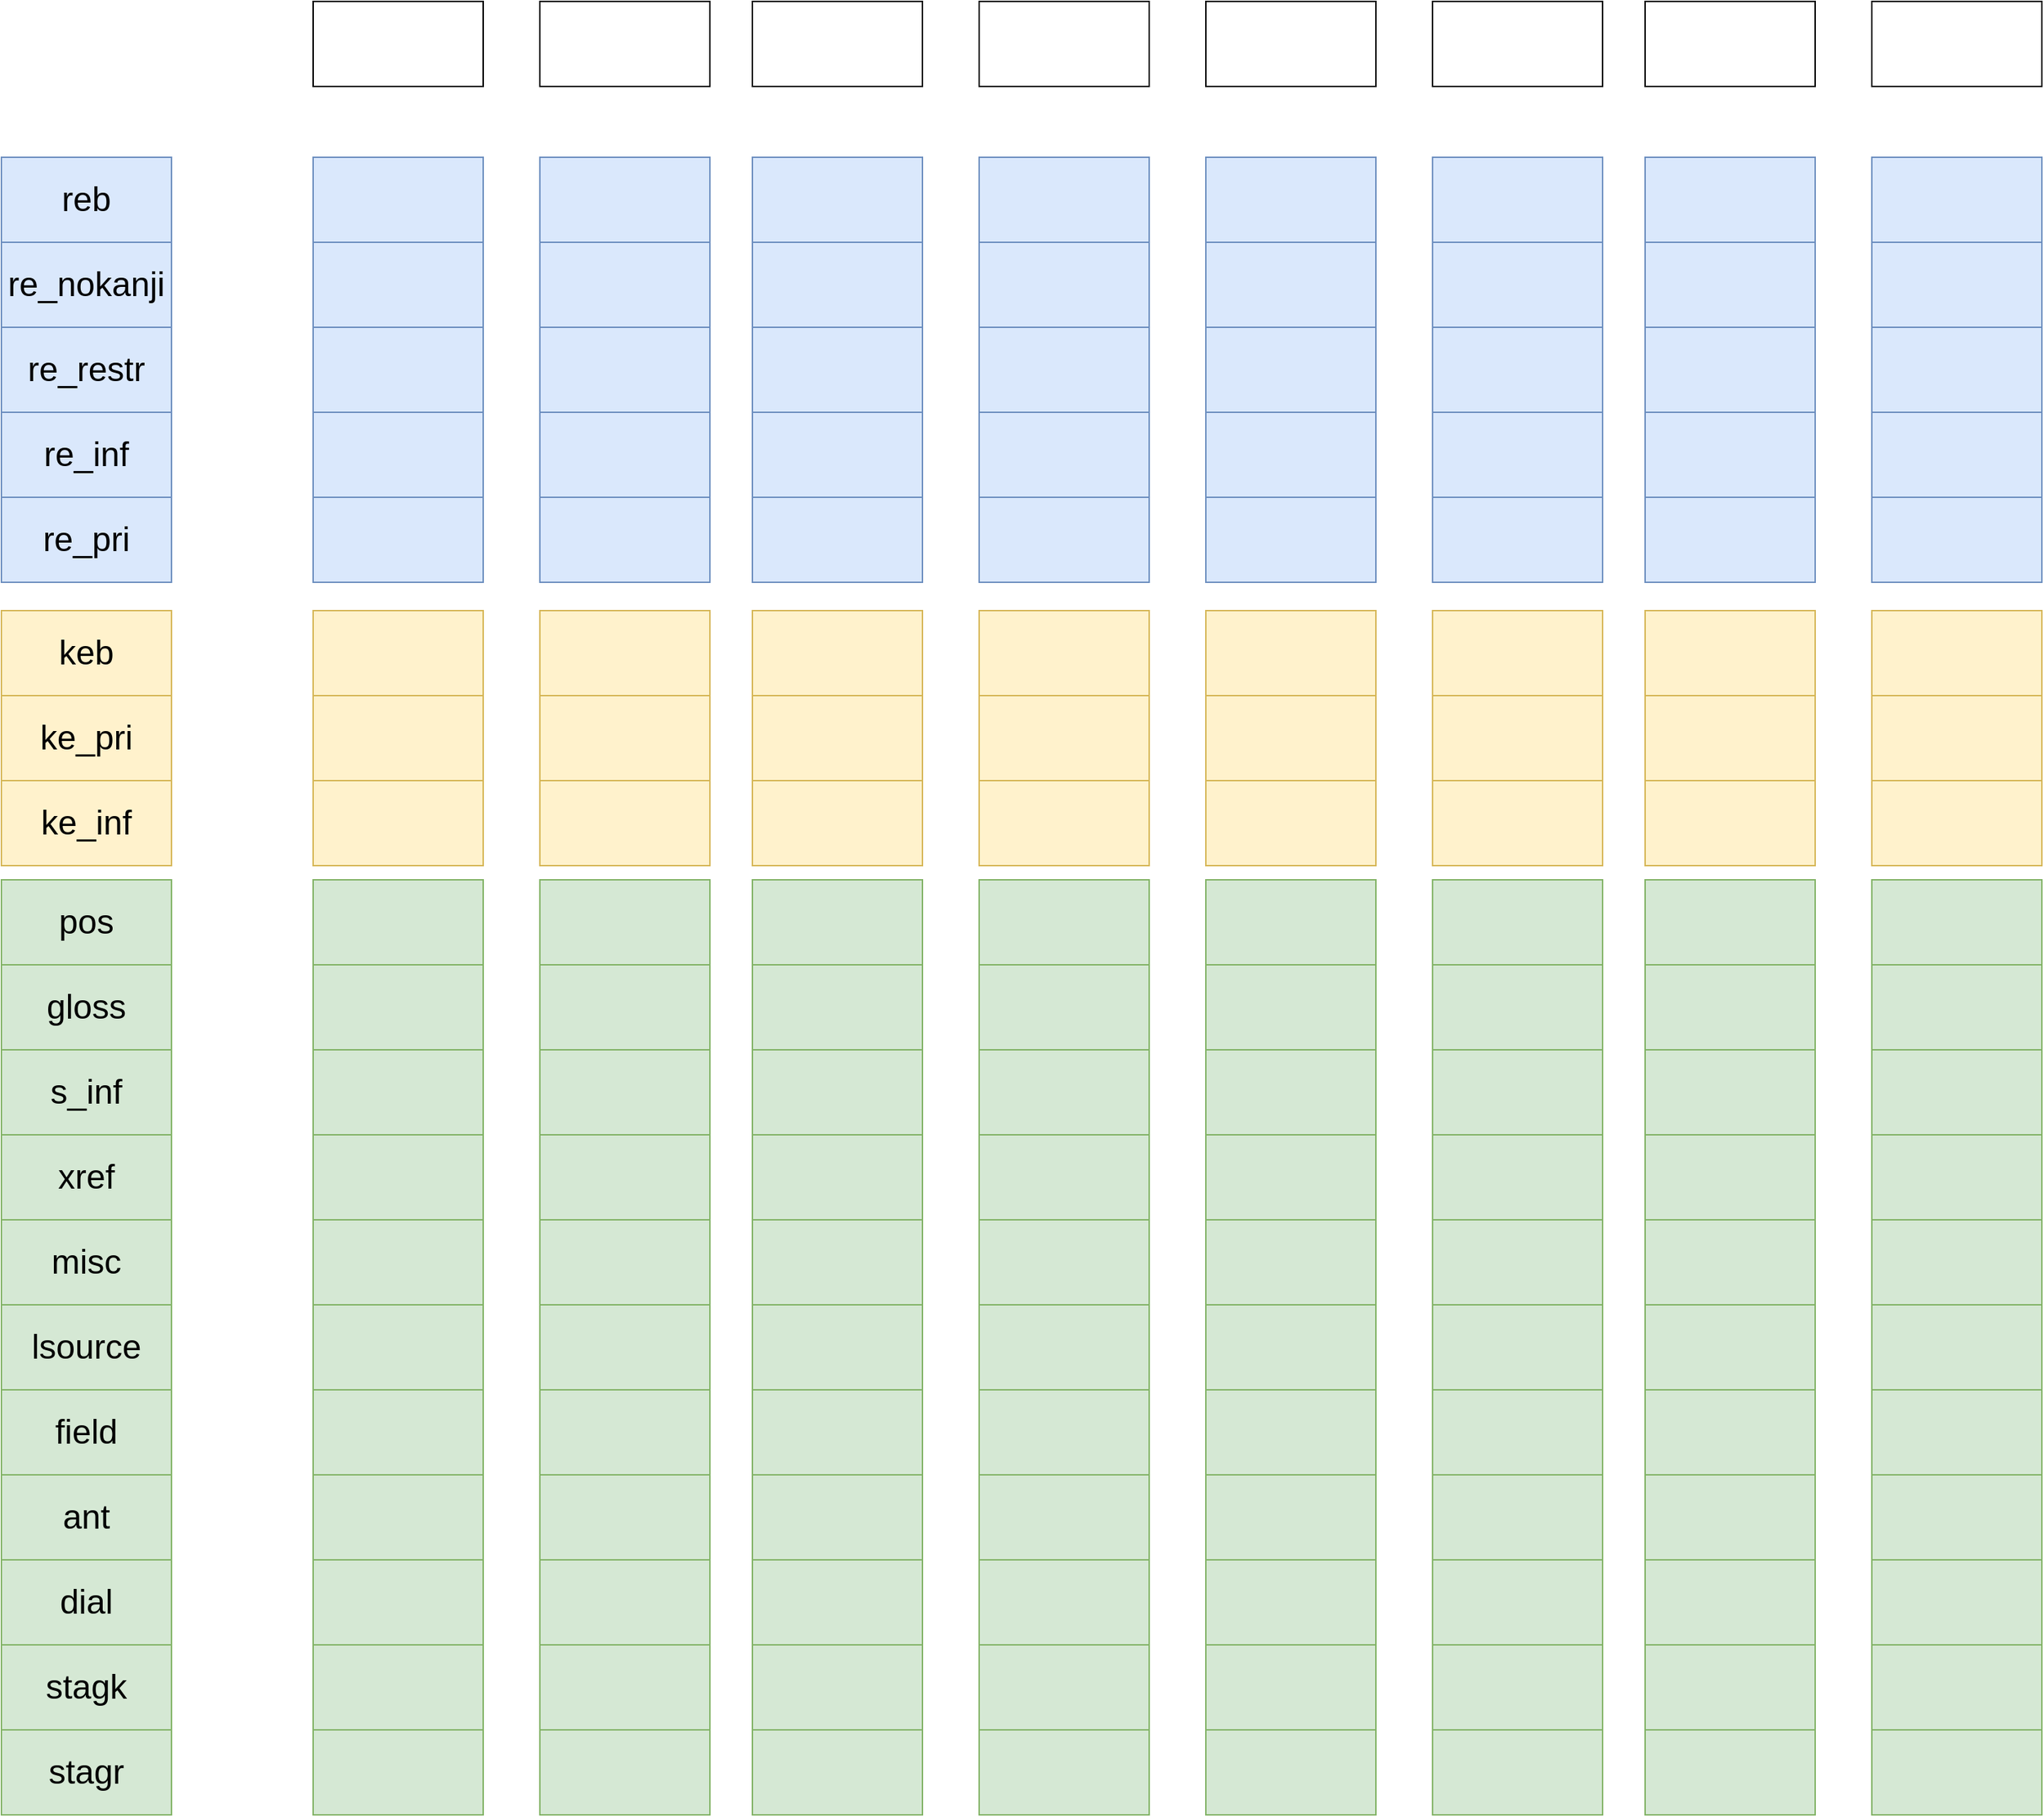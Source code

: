 <mxfile version="24.7.17">
  <diagram id="VDv65uDaTZI5-oXiUYlj" name="Page-1">
    <mxGraphModel dx="1354" dy="787" grid="1" gridSize="10" guides="1" tooltips="1" connect="1" arrows="1" fold="1" page="1" pageScale="1" pageWidth="850" pageHeight="1100" math="0" shadow="0">
      <root>
        <mxCell id="0" />
        <mxCell id="1" parent="0" />
        <mxCell id="nnM_vdUUp27lyh8uVQgL-1" value="reb" style="rounded=0;whiteSpace=wrap;html=1;hachureGap=4;pointerEvents=0;fontSize=24;fillColor=#dae8fc;strokeColor=#6c8ebf;" parent="1" vertex="1">
          <mxGeometry x="70" y="210" width="120" height="60" as="geometry" />
        </mxCell>
        <mxCell id="nnM_vdUUp27lyh8uVQgL-2" value="re_nokanji" style="rounded=0;whiteSpace=wrap;html=1;hachureGap=4;pointerEvents=0;fontSize=24;fillColor=#dae8fc;strokeColor=#6c8ebf;" parent="1" vertex="1">
          <mxGeometry x="70" y="270" width="120" height="60" as="geometry" />
        </mxCell>
        <mxCell id="nnM_vdUUp27lyh8uVQgL-3" value="re_restr" style="rounded=0;whiteSpace=wrap;html=1;hachureGap=4;pointerEvents=0;fontSize=24;fillColor=#dae8fc;strokeColor=#6c8ebf;" parent="1" vertex="1">
          <mxGeometry x="70" y="330" width="120" height="60" as="geometry" />
        </mxCell>
        <mxCell id="nnM_vdUUp27lyh8uVQgL-4" value="re_inf" style="rounded=0;whiteSpace=wrap;html=1;hachureGap=4;pointerEvents=0;fontSize=24;fillColor=#dae8fc;strokeColor=#6c8ebf;" parent="1" vertex="1">
          <mxGeometry x="70" y="390" width="120" height="60" as="geometry" />
        </mxCell>
        <mxCell id="nnM_vdUUp27lyh8uVQgL-5" value="keb" style="rounded=0;whiteSpace=wrap;html=1;hachureGap=4;pointerEvents=0;fontSize=24;fillColor=#fff2cc;strokeColor=#d6b656;" parent="1" vertex="1">
          <mxGeometry x="70" y="530" width="120" height="60" as="geometry" />
        </mxCell>
        <mxCell id="nnM_vdUUp27lyh8uVQgL-6" value="ke_pri" style="rounded=0;whiteSpace=wrap;html=1;hachureGap=4;pointerEvents=0;fontSize=24;fillColor=#fff2cc;strokeColor=#d6b656;" parent="1" vertex="1">
          <mxGeometry x="70" y="590" width="120" height="60" as="geometry" />
        </mxCell>
        <mxCell id="nnM_vdUUp27lyh8uVQgL-7" value="ke_inf" style="rounded=0;whiteSpace=wrap;html=1;hachureGap=4;pointerEvents=0;fontSize=24;fillColor=#fff2cc;strokeColor=#d6b656;" parent="1" vertex="1">
          <mxGeometry x="70" y="650" width="120" height="60" as="geometry" />
        </mxCell>
        <mxCell id="nnM_vdUUp27lyh8uVQgL-8" value="re_pri" style="rounded=0;whiteSpace=wrap;html=1;hachureGap=4;pointerEvents=0;fontSize=24;fillColor=#dae8fc;strokeColor=#6c8ebf;" parent="1" vertex="1">
          <mxGeometry x="70" y="450" width="120" height="60" as="geometry" />
        </mxCell>
        <mxCell id="nnM_vdUUp27lyh8uVQgL-9" value="pos" style="rounded=0;whiteSpace=wrap;html=1;hachureGap=4;pointerEvents=0;fontSize=24;fillColor=#d5e8d4;strokeColor=#82b366;" parent="1" vertex="1">
          <mxGeometry x="70" y="720" width="120" height="60" as="geometry" />
        </mxCell>
        <mxCell id="nnM_vdUUp27lyh8uVQgL-10" value="gloss" style="rounded=0;whiteSpace=wrap;html=1;hachureGap=4;pointerEvents=0;fontSize=24;fillColor=#d5e8d4;strokeColor=#82b366;" parent="1" vertex="1">
          <mxGeometry x="70" y="780" width="120" height="60" as="geometry" />
        </mxCell>
        <mxCell id="nnM_vdUUp27lyh8uVQgL-11" value="s_inf" style="rounded=0;whiteSpace=wrap;html=1;hachureGap=4;pointerEvents=0;fontSize=24;fillColor=#d5e8d4;strokeColor=#82b366;" parent="1" vertex="1">
          <mxGeometry x="70" y="840" width="120" height="60" as="geometry" />
        </mxCell>
        <mxCell id="nnM_vdUUp27lyh8uVQgL-12" value="xref" style="rounded=0;whiteSpace=wrap;html=1;hachureGap=4;pointerEvents=0;fontSize=24;fillColor=#d5e8d4;strokeColor=#82b366;" parent="1" vertex="1">
          <mxGeometry x="70" y="900" width="120" height="60" as="geometry" />
        </mxCell>
        <mxCell id="nnM_vdUUp27lyh8uVQgL-13" value="misc" style="rounded=0;whiteSpace=wrap;html=1;hachureGap=4;pointerEvents=0;fontSize=24;fillColor=#d5e8d4;strokeColor=#82b366;" parent="1" vertex="1">
          <mxGeometry x="70" y="960" width="120" height="60" as="geometry" />
        </mxCell>
        <mxCell id="nnM_vdUUp27lyh8uVQgL-14" value="lsource" style="rounded=0;whiteSpace=wrap;html=1;hachureGap=4;pointerEvents=0;fontSize=24;fillColor=#d5e8d4;strokeColor=#82b366;" parent="1" vertex="1">
          <mxGeometry x="70" y="1020" width="120" height="60" as="geometry" />
        </mxCell>
        <mxCell id="nnM_vdUUp27lyh8uVQgL-15" value="field" style="rounded=0;whiteSpace=wrap;html=1;hachureGap=4;pointerEvents=0;fontSize=24;fillColor=#d5e8d4;strokeColor=#82b366;" parent="1" vertex="1">
          <mxGeometry x="70" y="1080" width="120" height="60" as="geometry" />
        </mxCell>
        <mxCell id="nnM_vdUUp27lyh8uVQgL-16" value="ant" style="rounded=0;whiteSpace=wrap;html=1;hachureGap=4;pointerEvents=0;fontSize=24;fillColor=#d5e8d4;strokeColor=#82b366;" parent="1" vertex="1">
          <mxGeometry x="70" y="1140" width="120" height="60" as="geometry" />
        </mxCell>
        <mxCell id="nnM_vdUUp27lyh8uVQgL-17" value="dial" style="rounded=0;whiteSpace=wrap;html=1;hachureGap=4;pointerEvents=0;fontSize=24;fillColor=#d5e8d4;strokeColor=#82b366;" parent="1" vertex="1">
          <mxGeometry x="70" y="1200" width="120" height="60" as="geometry" />
        </mxCell>
        <mxCell id="nnM_vdUUp27lyh8uVQgL-18" value="stagk" style="rounded=0;whiteSpace=wrap;html=1;hachureGap=4;pointerEvents=0;fontSize=24;fillColor=#d5e8d4;strokeColor=#82b366;" parent="1" vertex="1">
          <mxGeometry x="70" y="1260" width="120" height="60" as="geometry" />
        </mxCell>
        <mxCell id="nnM_vdUUp27lyh8uVQgL-19" value="stagr" style="rounded=0;whiteSpace=wrap;html=1;hachureGap=4;pointerEvents=0;fontSize=24;fillColor=#d5e8d4;strokeColor=#82b366;" parent="1" vertex="1">
          <mxGeometry x="70" y="1320" width="120" height="60" as="geometry" />
        </mxCell>
        <mxCell id="nnM_vdUUp27lyh8uVQgL-20" value="" style="rounded=0;whiteSpace=wrap;html=1;hachureGap=4;pointerEvents=0;fontSize=24;fillColor=#dae8fc;strokeColor=#6c8ebf;" parent="1" vertex="1">
          <mxGeometry x="290" y="210" width="120" height="60" as="geometry" />
        </mxCell>
        <mxCell id="nnM_vdUUp27lyh8uVQgL-21" value="" style="rounded=0;whiteSpace=wrap;html=1;hachureGap=4;pointerEvents=0;fontSize=24;fillColor=#dae8fc;strokeColor=#6c8ebf;" parent="1" vertex="1">
          <mxGeometry x="290" y="270" width="120" height="60" as="geometry" />
        </mxCell>
        <mxCell id="nnM_vdUUp27lyh8uVQgL-22" value="" style="rounded=0;whiteSpace=wrap;html=1;hachureGap=4;pointerEvents=0;fontSize=24;fillColor=#dae8fc;strokeColor=#6c8ebf;" parent="1" vertex="1">
          <mxGeometry x="290" y="330" width="120" height="60" as="geometry" />
        </mxCell>
        <mxCell id="nnM_vdUUp27lyh8uVQgL-23" value="" style="rounded=0;whiteSpace=wrap;html=1;hachureGap=4;pointerEvents=0;fontSize=24;fillColor=#dae8fc;strokeColor=#6c8ebf;" parent="1" vertex="1">
          <mxGeometry x="290" y="390" width="120" height="60" as="geometry" />
        </mxCell>
        <mxCell id="nnM_vdUUp27lyh8uVQgL-24" value="" style="rounded=0;whiteSpace=wrap;html=1;hachureGap=4;pointerEvents=0;fontSize=24;fillColor=#fff2cc;strokeColor=#d6b656;" parent="1" vertex="1">
          <mxGeometry x="290" y="530" width="120" height="60" as="geometry" />
        </mxCell>
        <mxCell id="nnM_vdUUp27lyh8uVQgL-25" value="" style="rounded=0;whiteSpace=wrap;html=1;hachureGap=4;pointerEvents=0;fontSize=24;fillColor=#fff2cc;strokeColor=#d6b656;" parent="1" vertex="1">
          <mxGeometry x="290" y="590" width="120" height="60" as="geometry" />
        </mxCell>
        <mxCell id="nnM_vdUUp27lyh8uVQgL-26" value="" style="rounded=0;whiteSpace=wrap;html=1;hachureGap=4;pointerEvents=0;fontSize=24;fillColor=#fff2cc;strokeColor=#d6b656;" parent="1" vertex="1">
          <mxGeometry x="290" y="650" width="120" height="60" as="geometry" />
        </mxCell>
        <mxCell id="nnM_vdUUp27lyh8uVQgL-27" value="" style="rounded=0;whiteSpace=wrap;html=1;hachureGap=4;pointerEvents=0;fontSize=24;fillColor=#dae8fc;strokeColor=#6c8ebf;" parent="1" vertex="1">
          <mxGeometry x="290" y="450" width="120" height="60" as="geometry" />
        </mxCell>
        <mxCell id="nnM_vdUUp27lyh8uVQgL-28" value="" style="rounded=0;whiteSpace=wrap;html=1;hachureGap=4;pointerEvents=0;fontSize=24;fillColor=#d5e8d4;strokeColor=#82b366;" parent="1" vertex="1">
          <mxGeometry x="290" y="720" width="120" height="60" as="geometry" />
        </mxCell>
        <mxCell id="nnM_vdUUp27lyh8uVQgL-29" value="" style="rounded=0;whiteSpace=wrap;html=1;hachureGap=4;pointerEvents=0;fontSize=24;fillColor=#d5e8d4;strokeColor=#82b366;" parent="1" vertex="1">
          <mxGeometry x="290" y="780" width="120" height="60" as="geometry" />
        </mxCell>
        <mxCell id="nnM_vdUUp27lyh8uVQgL-30" value="" style="rounded=0;whiteSpace=wrap;html=1;hachureGap=4;pointerEvents=0;fontSize=24;fillColor=#d5e8d4;strokeColor=#82b366;" parent="1" vertex="1">
          <mxGeometry x="290" y="840" width="120" height="60" as="geometry" />
        </mxCell>
        <mxCell id="nnM_vdUUp27lyh8uVQgL-31" value="" style="rounded=0;whiteSpace=wrap;html=1;hachureGap=4;pointerEvents=0;fontSize=24;fillColor=#d5e8d4;strokeColor=#82b366;" parent="1" vertex="1">
          <mxGeometry x="290" y="900" width="120" height="60" as="geometry" />
        </mxCell>
        <mxCell id="nnM_vdUUp27lyh8uVQgL-32" value="" style="rounded=0;whiteSpace=wrap;html=1;hachureGap=4;pointerEvents=0;fontSize=24;fillColor=#d5e8d4;strokeColor=#82b366;" parent="1" vertex="1">
          <mxGeometry x="290" y="960" width="120" height="60" as="geometry" />
        </mxCell>
        <mxCell id="nnM_vdUUp27lyh8uVQgL-33" value="" style="rounded=0;whiteSpace=wrap;html=1;hachureGap=4;pointerEvents=0;fontSize=24;fillColor=#d5e8d4;strokeColor=#82b366;" parent="1" vertex="1">
          <mxGeometry x="290" y="1020" width="120" height="60" as="geometry" />
        </mxCell>
        <mxCell id="nnM_vdUUp27lyh8uVQgL-34" value="" style="rounded=0;whiteSpace=wrap;html=1;hachureGap=4;pointerEvents=0;fontSize=24;fillColor=#d5e8d4;strokeColor=#82b366;" parent="1" vertex="1">
          <mxGeometry x="290" y="1080" width="120" height="60" as="geometry" />
        </mxCell>
        <mxCell id="nnM_vdUUp27lyh8uVQgL-35" value="" style="rounded=0;whiteSpace=wrap;html=1;hachureGap=4;pointerEvents=0;fontSize=24;fillColor=#d5e8d4;strokeColor=#82b366;" parent="1" vertex="1">
          <mxGeometry x="290" y="1140" width="120" height="60" as="geometry" />
        </mxCell>
        <mxCell id="nnM_vdUUp27lyh8uVQgL-36" value="" style="rounded=0;whiteSpace=wrap;html=1;hachureGap=4;pointerEvents=0;fontSize=24;fillColor=#d5e8d4;strokeColor=#82b366;" parent="1" vertex="1">
          <mxGeometry x="290" y="1200" width="120" height="60" as="geometry" />
        </mxCell>
        <mxCell id="nnM_vdUUp27lyh8uVQgL-37" value="" style="rounded=0;whiteSpace=wrap;html=1;hachureGap=4;pointerEvents=0;fontSize=24;fillColor=#d5e8d4;strokeColor=#82b366;" parent="1" vertex="1">
          <mxGeometry x="290" y="1260" width="120" height="60" as="geometry" />
        </mxCell>
        <mxCell id="nnM_vdUUp27lyh8uVQgL-38" value="" style="rounded=0;whiteSpace=wrap;html=1;hachureGap=4;pointerEvents=0;fontSize=24;fillColor=#d5e8d4;strokeColor=#82b366;" parent="1" vertex="1">
          <mxGeometry x="290" y="1320" width="120" height="60" as="geometry" />
        </mxCell>
        <mxCell id="nnM_vdUUp27lyh8uVQgL-39" value="" style="rounded=0;whiteSpace=wrap;html=1;hachureGap=4;pointerEvents=0;fontSize=24;fillColor=#dae8fc;strokeColor=#6c8ebf;" parent="1" vertex="1">
          <mxGeometry x="450" y="210" width="120" height="60" as="geometry" />
        </mxCell>
        <mxCell id="nnM_vdUUp27lyh8uVQgL-40" value="" style="rounded=0;whiteSpace=wrap;html=1;hachureGap=4;pointerEvents=0;fontSize=24;fillColor=#dae8fc;strokeColor=#6c8ebf;" parent="1" vertex="1">
          <mxGeometry x="450" y="270" width="120" height="60" as="geometry" />
        </mxCell>
        <mxCell id="nnM_vdUUp27lyh8uVQgL-41" value="" style="rounded=0;whiteSpace=wrap;html=1;hachureGap=4;pointerEvents=0;fontSize=24;fillColor=#dae8fc;strokeColor=#6c8ebf;" parent="1" vertex="1">
          <mxGeometry x="450" y="330" width="120" height="60" as="geometry" />
        </mxCell>
        <mxCell id="nnM_vdUUp27lyh8uVQgL-42" value="" style="rounded=0;whiteSpace=wrap;html=1;hachureGap=4;pointerEvents=0;fontSize=24;fillColor=#dae8fc;strokeColor=#6c8ebf;" parent="1" vertex="1">
          <mxGeometry x="450" y="390" width="120" height="60" as="geometry" />
        </mxCell>
        <mxCell id="nnM_vdUUp27lyh8uVQgL-43" value="" style="rounded=0;whiteSpace=wrap;html=1;hachureGap=4;pointerEvents=0;fontSize=24;fillColor=#fff2cc;strokeColor=#d6b656;" parent="1" vertex="1">
          <mxGeometry x="450" y="530" width="120" height="60" as="geometry" />
        </mxCell>
        <mxCell id="nnM_vdUUp27lyh8uVQgL-44" value="" style="rounded=0;whiteSpace=wrap;html=1;hachureGap=4;pointerEvents=0;fontSize=24;fillColor=#fff2cc;strokeColor=#d6b656;" parent="1" vertex="1">
          <mxGeometry x="450" y="590" width="120" height="60" as="geometry" />
        </mxCell>
        <mxCell id="nnM_vdUUp27lyh8uVQgL-45" value="" style="rounded=0;whiteSpace=wrap;html=1;hachureGap=4;pointerEvents=0;fontSize=24;fillColor=#fff2cc;strokeColor=#d6b656;" parent="1" vertex="1">
          <mxGeometry x="450" y="650" width="120" height="60" as="geometry" />
        </mxCell>
        <mxCell id="nnM_vdUUp27lyh8uVQgL-46" value="" style="rounded=0;whiteSpace=wrap;html=1;hachureGap=4;pointerEvents=0;fontSize=24;fillColor=#dae8fc;strokeColor=#6c8ebf;" parent="1" vertex="1">
          <mxGeometry x="450" y="450" width="120" height="60" as="geometry" />
        </mxCell>
        <mxCell id="nnM_vdUUp27lyh8uVQgL-47" value="" style="rounded=0;whiteSpace=wrap;html=1;hachureGap=4;pointerEvents=0;fontSize=24;fillColor=#d5e8d4;strokeColor=#82b366;" parent="1" vertex="1">
          <mxGeometry x="450" y="720" width="120" height="60" as="geometry" />
        </mxCell>
        <mxCell id="nnM_vdUUp27lyh8uVQgL-48" value="" style="rounded=0;whiteSpace=wrap;html=1;hachureGap=4;pointerEvents=0;fontSize=24;fillColor=#d5e8d4;strokeColor=#82b366;" parent="1" vertex="1">
          <mxGeometry x="450" y="780" width="120" height="60" as="geometry" />
        </mxCell>
        <mxCell id="nnM_vdUUp27lyh8uVQgL-49" value="" style="rounded=0;whiteSpace=wrap;html=1;hachureGap=4;pointerEvents=0;fontSize=24;fillColor=#d5e8d4;strokeColor=#82b366;" parent="1" vertex="1">
          <mxGeometry x="450" y="840" width="120" height="60" as="geometry" />
        </mxCell>
        <mxCell id="nnM_vdUUp27lyh8uVQgL-50" value="" style="rounded=0;whiteSpace=wrap;html=1;hachureGap=4;pointerEvents=0;fontSize=24;fillColor=#d5e8d4;strokeColor=#82b366;" parent="1" vertex="1">
          <mxGeometry x="450" y="900" width="120" height="60" as="geometry" />
        </mxCell>
        <mxCell id="nnM_vdUUp27lyh8uVQgL-51" value="" style="rounded=0;whiteSpace=wrap;html=1;hachureGap=4;pointerEvents=0;fontSize=24;fillColor=#d5e8d4;strokeColor=#82b366;" parent="1" vertex="1">
          <mxGeometry x="450" y="960" width="120" height="60" as="geometry" />
        </mxCell>
        <mxCell id="nnM_vdUUp27lyh8uVQgL-52" value="" style="rounded=0;whiteSpace=wrap;html=1;hachureGap=4;pointerEvents=0;fontSize=24;fillColor=#d5e8d4;strokeColor=#82b366;" parent="1" vertex="1">
          <mxGeometry x="450" y="1020" width="120" height="60" as="geometry" />
        </mxCell>
        <mxCell id="nnM_vdUUp27lyh8uVQgL-53" value="" style="rounded=0;whiteSpace=wrap;html=1;hachureGap=4;pointerEvents=0;fontSize=24;fillColor=#d5e8d4;strokeColor=#82b366;" parent="1" vertex="1">
          <mxGeometry x="450" y="1080" width="120" height="60" as="geometry" />
        </mxCell>
        <mxCell id="nnM_vdUUp27lyh8uVQgL-54" value="" style="rounded=0;whiteSpace=wrap;html=1;hachureGap=4;pointerEvents=0;fontSize=24;fillColor=#d5e8d4;strokeColor=#82b366;" parent="1" vertex="1">
          <mxGeometry x="450" y="1140" width="120" height="60" as="geometry" />
        </mxCell>
        <mxCell id="nnM_vdUUp27lyh8uVQgL-55" value="" style="rounded=0;whiteSpace=wrap;html=1;hachureGap=4;pointerEvents=0;fontSize=24;fillColor=#d5e8d4;strokeColor=#82b366;" parent="1" vertex="1">
          <mxGeometry x="450" y="1200" width="120" height="60" as="geometry" />
        </mxCell>
        <mxCell id="nnM_vdUUp27lyh8uVQgL-56" value="" style="rounded=0;whiteSpace=wrap;html=1;hachureGap=4;pointerEvents=0;fontSize=24;fillColor=#d5e8d4;strokeColor=#82b366;" parent="1" vertex="1">
          <mxGeometry x="450" y="1260" width="120" height="60" as="geometry" />
        </mxCell>
        <mxCell id="nnM_vdUUp27lyh8uVQgL-57" value="" style="rounded=0;whiteSpace=wrap;html=1;hachureGap=4;pointerEvents=0;fontSize=24;fillColor=#d5e8d4;strokeColor=#82b366;" parent="1" vertex="1">
          <mxGeometry x="450" y="1320" width="120" height="60" as="geometry" />
        </mxCell>
        <mxCell id="nnM_vdUUp27lyh8uVQgL-58" value="" style="rounded=0;whiteSpace=wrap;html=1;hachureGap=4;pointerEvents=0;fontSize=24;fillColor=#dae8fc;strokeColor=#6c8ebf;" parent="1" vertex="1">
          <mxGeometry x="600" y="210" width="120" height="60" as="geometry" />
        </mxCell>
        <mxCell id="nnM_vdUUp27lyh8uVQgL-59" value="" style="rounded=0;whiteSpace=wrap;html=1;hachureGap=4;pointerEvents=0;fontSize=24;fillColor=#dae8fc;strokeColor=#6c8ebf;" parent="1" vertex="1">
          <mxGeometry x="600" y="270" width="120" height="60" as="geometry" />
        </mxCell>
        <mxCell id="nnM_vdUUp27lyh8uVQgL-60" value="" style="rounded=0;whiteSpace=wrap;html=1;hachureGap=4;pointerEvents=0;fontSize=24;fillColor=#dae8fc;strokeColor=#6c8ebf;" parent="1" vertex="1">
          <mxGeometry x="600" y="330" width="120" height="60" as="geometry" />
        </mxCell>
        <mxCell id="nnM_vdUUp27lyh8uVQgL-61" value="" style="rounded=0;whiteSpace=wrap;html=1;hachureGap=4;pointerEvents=0;fontSize=24;fillColor=#dae8fc;strokeColor=#6c8ebf;" parent="1" vertex="1">
          <mxGeometry x="600" y="390" width="120" height="60" as="geometry" />
        </mxCell>
        <mxCell id="nnM_vdUUp27lyh8uVQgL-62" value="" style="rounded=0;whiteSpace=wrap;html=1;hachureGap=4;pointerEvents=0;fontSize=24;fillColor=#fff2cc;strokeColor=#d6b656;" parent="1" vertex="1">
          <mxGeometry x="600" y="530" width="120" height="60" as="geometry" />
        </mxCell>
        <mxCell id="nnM_vdUUp27lyh8uVQgL-63" value="" style="rounded=0;whiteSpace=wrap;html=1;hachureGap=4;pointerEvents=0;fontSize=24;fillColor=#fff2cc;strokeColor=#d6b656;" parent="1" vertex="1">
          <mxGeometry x="600" y="590" width="120" height="60" as="geometry" />
        </mxCell>
        <mxCell id="nnM_vdUUp27lyh8uVQgL-64" value="" style="rounded=0;whiteSpace=wrap;html=1;hachureGap=4;pointerEvents=0;fontSize=24;fillColor=#fff2cc;strokeColor=#d6b656;" parent="1" vertex="1">
          <mxGeometry x="600" y="650" width="120" height="60" as="geometry" />
        </mxCell>
        <mxCell id="nnM_vdUUp27lyh8uVQgL-65" value="" style="rounded=0;whiteSpace=wrap;html=1;hachureGap=4;pointerEvents=0;fontSize=24;fillColor=#dae8fc;strokeColor=#6c8ebf;" parent="1" vertex="1">
          <mxGeometry x="600" y="450" width="120" height="60" as="geometry" />
        </mxCell>
        <mxCell id="nnM_vdUUp27lyh8uVQgL-66" value="" style="rounded=0;whiteSpace=wrap;html=1;hachureGap=4;pointerEvents=0;fontSize=24;fillColor=#d5e8d4;strokeColor=#82b366;" parent="1" vertex="1">
          <mxGeometry x="600" y="720" width="120" height="60" as="geometry" />
        </mxCell>
        <mxCell id="nnM_vdUUp27lyh8uVQgL-67" value="" style="rounded=0;whiteSpace=wrap;html=1;hachureGap=4;pointerEvents=0;fontSize=24;fillColor=#d5e8d4;strokeColor=#82b366;" parent="1" vertex="1">
          <mxGeometry x="600" y="780" width="120" height="60" as="geometry" />
        </mxCell>
        <mxCell id="nnM_vdUUp27lyh8uVQgL-68" value="" style="rounded=0;whiteSpace=wrap;html=1;hachureGap=4;pointerEvents=0;fontSize=24;fillColor=#d5e8d4;strokeColor=#82b366;" parent="1" vertex="1">
          <mxGeometry x="600" y="840" width="120" height="60" as="geometry" />
        </mxCell>
        <mxCell id="nnM_vdUUp27lyh8uVQgL-69" value="" style="rounded=0;whiteSpace=wrap;html=1;hachureGap=4;pointerEvents=0;fontSize=24;fillColor=#d5e8d4;strokeColor=#82b366;" parent="1" vertex="1">
          <mxGeometry x="600" y="900" width="120" height="60" as="geometry" />
        </mxCell>
        <mxCell id="nnM_vdUUp27lyh8uVQgL-70" value="" style="rounded=0;whiteSpace=wrap;html=1;hachureGap=4;pointerEvents=0;fontSize=24;fillColor=#d5e8d4;strokeColor=#82b366;" parent="1" vertex="1">
          <mxGeometry x="600" y="960" width="120" height="60" as="geometry" />
        </mxCell>
        <mxCell id="nnM_vdUUp27lyh8uVQgL-71" value="" style="rounded=0;whiteSpace=wrap;html=1;hachureGap=4;pointerEvents=0;fontSize=24;fillColor=#d5e8d4;strokeColor=#82b366;" parent="1" vertex="1">
          <mxGeometry x="600" y="1020" width="120" height="60" as="geometry" />
        </mxCell>
        <mxCell id="nnM_vdUUp27lyh8uVQgL-72" value="" style="rounded=0;whiteSpace=wrap;html=1;hachureGap=4;pointerEvents=0;fontSize=24;fillColor=#d5e8d4;strokeColor=#82b366;" parent="1" vertex="1">
          <mxGeometry x="600" y="1080" width="120" height="60" as="geometry" />
        </mxCell>
        <mxCell id="nnM_vdUUp27lyh8uVQgL-73" value="" style="rounded=0;whiteSpace=wrap;html=1;hachureGap=4;pointerEvents=0;fontSize=24;fillColor=#d5e8d4;strokeColor=#82b366;" parent="1" vertex="1">
          <mxGeometry x="600" y="1140" width="120" height="60" as="geometry" />
        </mxCell>
        <mxCell id="nnM_vdUUp27lyh8uVQgL-74" value="" style="rounded=0;whiteSpace=wrap;html=1;hachureGap=4;pointerEvents=0;fontSize=24;fillColor=#d5e8d4;strokeColor=#82b366;" parent="1" vertex="1">
          <mxGeometry x="600" y="1200" width="120" height="60" as="geometry" />
        </mxCell>
        <mxCell id="nnM_vdUUp27lyh8uVQgL-75" value="" style="rounded=0;whiteSpace=wrap;html=1;hachureGap=4;pointerEvents=0;fontSize=24;fillColor=#d5e8d4;strokeColor=#82b366;" parent="1" vertex="1">
          <mxGeometry x="600" y="1260" width="120" height="60" as="geometry" />
        </mxCell>
        <mxCell id="nnM_vdUUp27lyh8uVQgL-76" value="" style="rounded=0;whiteSpace=wrap;html=1;hachureGap=4;pointerEvents=0;fontSize=24;fillColor=#d5e8d4;strokeColor=#82b366;" parent="1" vertex="1">
          <mxGeometry x="600" y="1320" width="120" height="60" as="geometry" />
        </mxCell>
        <mxCell id="nnM_vdUUp27lyh8uVQgL-77" value="" style="rounded=0;whiteSpace=wrap;html=1;hachureGap=4;pointerEvents=0;fontSize=24;fillColor=#dae8fc;strokeColor=#6c8ebf;" parent="1" vertex="1">
          <mxGeometry x="760" y="210" width="120" height="60" as="geometry" />
        </mxCell>
        <mxCell id="nnM_vdUUp27lyh8uVQgL-78" value="" style="rounded=0;whiteSpace=wrap;html=1;hachureGap=4;pointerEvents=0;fontSize=24;fillColor=#dae8fc;strokeColor=#6c8ebf;" parent="1" vertex="1">
          <mxGeometry x="760" y="270" width="120" height="60" as="geometry" />
        </mxCell>
        <mxCell id="nnM_vdUUp27lyh8uVQgL-79" value="" style="rounded=0;whiteSpace=wrap;html=1;hachureGap=4;pointerEvents=0;fontSize=24;fillColor=#dae8fc;strokeColor=#6c8ebf;" parent="1" vertex="1">
          <mxGeometry x="760" y="330" width="120" height="60" as="geometry" />
        </mxCell>
        <mxCell id="nnM_vdUUp27lyh8uVQgL-80" value="" style="rounded=0;whiteSpace=wrap;html=1;hachureGap=4;pointerEvents=0;fontSize=24;fillColor=#dae8fc;strokeColor=#6c8ebf;" parent="1" vertex="1">
          <mxGeometry x="760" y="390" width="120" height="60" as="geometry" />
        </mxCell>
        <mxCell id="nnM_vdUUp27lyh8uVQgL-81" value="" style="rounded=0;whiteSpace=wrap;html=1;hachureGap=4;pointerEvents=0;fontSize=24;fillColor=#fff2cc;strokeColor=#d6b656;" parent="1" vertex="1">
          <mxGeometry x="760" y="530" width="120" height="60" as="geometry" />
        </mxCell>
        <mxCell id="nnM_vdUUp27lyh8uVQgL-82" value="" style="rounded=0;whiteSpace=wrap;html=1;hachureGap=4;pointerEvents=0;fontSize=24;fillColor=#fff2cc;strokeColor=#d6b656;" parent="1" vertex="1">
          <mxGeometry x="760" y="590" width="120" height="60" as="geometry" />
        </mxCell>
        <mxCell id="nnM_vdUUp27lyh8uVQgL-83" value="" style="rounded=0;whiteSpace=wrap;html=1;hachureGap=4;pointerEvents=0;fontSize=24;fillColor=#fff2cc;strokeColor=#d6b656;" parent="1" vertex="1">
          <mxGeometry x="760" y="650" width="120" height="60" as="geometry" />
        </mxCell>
        <mxCell id="nnM_vdUUp27lyh8uVQgL-84" value="" style="rounded=0;whiteSpace=wrap;html=1;hachureGap=4;pointerEvents=0;fontSize=24;fillColor=#dae8fc;strokeColor=#6c8ebf;" parent="1" vertex="1">
          <mxGeometry x="760" y="450" width="120" height="60" as="geometry" />
        </mxCell>
        <mxCell id="nnM_vdUUp27lyh8uVQgL-85" value="" style="rounded=0;whiteSpace=wrap;html=1;hachureGap=4;pointerEvents=0;fontSize=24;fillColor=#d5e8d4;strokeColor=#82b366;" parent="1" vertex="1">
          <mxGeometry x="760" y="720" width="120" height="60" as="geometry" />
        </mxCell>
        <mxCell id="nnM_vdUUp27lyh8uVQgL-86" value="" style="rounded=0;whiteSpace=wrap;html=1;hachureGap=4;pointerEvents=0;fontSize=24;fillColor=#d5e8d4;strokeColor=#82b366;" parent="1" vertex="1">
          <mxGeometry x="760" y="780" width="120" height="60" as="geometry" />
        </mxCell>
        <mxCell id="nnM_vdUUp27lyh8uVQgL-87" value="" style="rounded=0;whiteSpace=wrap;html=1;hachureGap=4;pointerEvents=0;fontSize=24;fillColor=#d5e8d4;strokeColor=#82b366;" parent="1" vertex="1">
          <mxGeometry x="760" y="840" width="120" height="60" as="geometry" />
        </mxCell>
        <mxCell id="nnM_vdUUp27lyh8uVQgL-88" value="" style="rounded=0;whiteSpace=wrap;html=1;hachureGap=4;pointerEvents=0;fontSize=24;fillColor=#d5e8d4;strokeColor=#82b366;" parent="1" vertex="1">
          <mxGeometry x="760" y="900" width="120" height="60" as="geometry" />
        </mxCell>
        <mxCell id="nnM_vdUUp27lyh8uVQgL-89" value="" style="rounded=0;whiteSpace=wrap;html=1;hachureGap=4;pointerEvents=0;fontSize=24;fillColor=#d5e8d4;strokeColor=#82b366;" parent="1" vertex="1">
          <mxGeometry x="760" y="960" width="120" height="60" as="geometry" />
        </mxCell>
        <mxCell id="nnM_vdUUp27lyh8uVQgL-90" value="" style="rounded=0;whiteSpace=wrap;html=1;hachureGap=4;pointerEvents=0;fontSize=24;fillColor=#d5e8d4;strokeColor=#82b366;" parent="1" vertex="1">
          <mxGeometry x="760" y="1020" width="120" height="60" as="geometry" />
        </mxCell>
        <mxCell id="nnM_vdUUp27lyh8uVQgL-91" value="" style="rounded=0;whiteSpace=wrap;html=1;hachureGap=4;pointerEvents=0;fontSize=24;fillColor=#d5e8d4;strokeColor=#82b366;" parent="1" vertex="1">
          <mxGeometry x="760" y="1080" width="120" height="60" as="geometry" />
        </mxCell>
        <mxCell id="nnM_vdUUp27lyh8uVQgL-92" value="" style="rounded=0;whiteSpace=wrap;html=1;hachureGap=4;pointerEvents=0;fontSize=24;fillColor=#d5e8d4;strokeColor=#82b366;" parent="1" vertex="1">
          <mxGeometry x="760" y="1140" width="120" height="60" as="geometry" />
        </mxCell>
        <mxCell id="nnM_vdUUp27lyh8uVQgL-93" value="" style="rounded=0;whiteSpace=wrap;html=1;hachureGap=4;pointerEvents=0;fontSize=24;fillColor=#d5e8d4;strokeColor=#82b366;" parent="1" vertex="1">
          <mxGeometry x="760" y="1200" width="120" height="60" as="geometry" />
        </mxCell>
        <mxCell id="nnM_vdUUp27lyh8uVQgL-94" value="" style="rounded=0;whiteSpace=wrap;html=1;hachureGap=4;pointerEvents=0;fontSize=24;fillColor=#d5e8d4;strokeColor=#82b366;" parent="1" vertex="1">
          <mxGeometry x="760" y="1260" width="120" height="60" as="geometry" />
        </mxCell>
        <mxCell id="nnM_vdUUp27lyh8uVQgL-95" value="" style="rounded=0;whiteSpace=wrap;html=1;hachureGap=4;pointerEvents=0;fontSize=24;fillColor=#d5e8d4;strokeColor=#82b366;" parent="1" vertex="1">
          <mxGeometry x="760" y="1320" width="120" height="60" as="geometry" />
        </mxCell>
        <mxCell id="nnM_vdUUp27lyh8uVQgL-96" value="" style="rounded=0;whiteSpace=wrap;html=1;hachureGap=4;pointerEvents=0;fontSize=24;fillColor=#dae8fc;strokeColor=#6c8ebf;" parent="1" vertex="1">
          <mxGeometry x="920" y="210" width="120" height="60" as="geometry" />
        </mxCell>
        <mxCell id="nnM_vdUUp27lyh8uVQgL-97" value="" style="rounded=0;whiteSpace=wrap;html=1;hachureGap=4;pointerEvents=0;fontSize=24;fillColor=#dae8fc;strokeColor=#6c8ebf;" parent="1" vertex="1">
          <mxGeometry x="920" y="270" width="120" height="60" as="geometry" />
        </mxCell>
        <mxCell id="nnM_vdUUp27lyh8uVQgL-98" value="" style="rounded=0;whiteSpace=wrap;html=1;hachureGap=4;pointerEvents=0;fontSize=24;fillColor=#dae8fc;strokeColor=#6c8ebf;" parent="1" vertex="1">
          <mxGeometry x="920" y="330" width="120" height="60" as="geometry" />
        </mxCell>
        <mxCell id="nnM_vdUUp27lyh8uVQgL-99" value="" style="rounded=0;whiteSpace=wrap;html=1;hachureGap=4;pointerEvents=0;fontSize=24;fillColor=#dae8fc;strokeColor=#6c8ebf;" parent="1" vertex="1">
          <mxGeometry x="920" y="390" width="120" height="60" as="geometry" />
        </mxCell>
        <mxCell id="nnM_vdUUp27lyh8uVQgL-100" value="" style="rounded=0;whiteSpace=wrap;html=1;hachureGap=4;pointerEvents=0;fontSize=24;fillColor=#fff2cc;strokeColor=#d6b656;" parent="1" vertex="1">
          <mxGeometry x="920" y="530" width="120" height="60" as="geometry" />
        </mxCell>
        <mxCell id="nnM_vdUUp27lyh8uVQgL-101" value="" style="rounded=0;whiteSpace=wrap;html=1;hachureGap=4;pointerEvents=0;fontSize=24;fillColor=#fff2cc;strokeColor=#d6b656;" parent="1" vertex="1">
          <mxGeometry x="920" y="590" width="120" height="60" as="geometry" />
        </mxCell>
        <mxCell id="nnM_vdUUp27lyh8uVQgL-102" value="" style="rounded=0;whiteSpace=wrap;html=1;hachureGap=4;pointerEvents=0;fontSize=24;fillColor=#fff2cc;strokeColor=#d6b656;" parent="1" vertex="1">
          <mxGeometry x="920" y="650" width="120" height="60" as="geometry" />
        </mxCell>
        <mxCell id="nnM_vdUUp27lyh8uVQgL-103" value="" style="rounded=0;whiteSpace=wrap;html=1;hachureGap=4;pointerEvents=0;fontSize=24;fillColor=#dae8fc;strokeColor=#6c8ebf;" parent="1" vertex="1">
          <mxGeometry x="920" y="450" width="120" height="60" as="geometry" />
        </mxCell>
        <mxCell id="nnM_vdUUp27lyh8uVQgL-104" value="" style="rounded=0;whiteSpace=wrap;html=1;hachureGap=4;pointerEvents=0;fontSize=24;fillColor=#d5e8d4;strokeColor=#82b366;" parent="1" vertex="1">
          <mxGeometry x="920" y="720" width="120" height="60" as="geometry" />
        </mxCell>
        <mxCell id="nnM_vdUUp27lyh8uVQgL-105" value="" style="rounded=0;whiteSpace=wrap;html=1;hachureGap=4;pointerEvents=0;fontSize=24;fillColor=#d5e8d4;strokeColor=#82b366;" parent="1" vertex="1">
          <mxGeometry x="920" y="780" width="120" height="60" as="geometry" />
        </mxCell>
        <mxCell id="nnM_vdUUp27lyh8uVQgL-106" value="" style="rounded=0;whiteSpace=wrap;html=1;hachureGap=4;pointerEvents=0;fontSize=24;fillColor=#d5e8d4;strokeColor=#82b366;" parent="1" vertex="1">
          <mxGeometry x="920" y="840" width="120" height="60" as="geometry" />
        </mxCell>
        <mxCell id="nnM_vdUUp27lyh8uVQgL-107" value="" style="rounded=0;whiteSpace=wrap;html=1;hachureGap=4;pointerEvents=0;fontSize=24;fillColor=#d5e8d4;strokeColor=#82b366;" parent="1" vertex="1">
          <mxGeometry x="920" y="900" width="120" height="60" as="geometry" />
        </mxCell>
        <mxCell id="nnM_vdUUp27lyh8uVQgL-108" value="" style="rounded=0;whiteSpace=wrap;html=1;hachureGap=4;pointerEvents=0;fontSize=24;fillColor=#d5e8d4;strokeColor=#82b366;" parent="1" vertex="1">
          <mxGeometry x="920" y="960" width="120" height="60" as="geometry" />
        </mxCell>
        <mxCell id="nnM_vdUUp27lyh8uVQgL-109" value="" style="rounded=0;whiteSpace=wrap;html=1;hachureGap=4;pointerEvents=0;fontSize=24;fillColor=#d5e8d4;strokeColor=#82b366;" parent="1" vertex="1">
          <mxGeometry x="920" y="1020" width="120" height="60" as="geometry" />
        </mxCell>
        <mxCell id="nnM_vdUUp27lyh8uVQgL-110" value="" style="rounded=0;whiteSpace=wrap;html=1;hachureGap=4;pointerEvents=0;fontSize=24;fillColor=#d5e8d4;strokeColor=#82b366;" parent="1" vertex="1">
          <mxGeometry x="920" y="1080" width="120" height="60" as="geometry" />
        </mxCell>
        <mxCell id="nnM_vdUUp27lyh8uVQgL-111" value="" style="rounded=0;whiteSpace=wrap;html=1;hachureGap=4;pointerEvents=0;fontSize=24;fillColor=#d5e8d4;strokeColor=#82b366;" parent="1" vertex="1">
          <mxGeometry x="920" y="1140" width="120" height="60" as="geometry" />
        </mxCell>
        <mxCell id="nnM_vdUUp27lyh8uVQgL-112" value="" style="rounded=0;whiteSpace=wrap;html=1;hachureGap=4;pointerEvents=0;fontSize=24;fillColor=#d5e8d4;strokeColor=#82b366;" parent="1" vertex="1">
          <mxGeometry x="920" y="1200" width="120" height="60" as="geometry" />
        </mxCell>
        <mxCell id="nnM_vdUUp27lyh8uVQgL-113" value="" style="rounded=0;whiteSpace=wrap;html=1;hachureGap=4;pointerEvents=0;fontSize=24;fillColor=#d5e8d4;strokeColor=#82b366;" parent="1" vertex="1">
          <mxGeometry x="920" y="1260" width="120" height="60" as="geometry" />
        </mxCell>
        <mxCell id="nnM_vdUUp27lyh8uVQgL-114" value="" style="rounded=0;whiteSpace=wrap;html=1;hachureGap=4;pointerEvents=0;fontSize=24;fillColor=#d5e8d4;strokeColor=#82b366;" parent="1" vertex="1">
          <mxGeometry x="920" y="1320" width="120" height="60" as="geometry" />
        </mxCell>
        <mxCell id="nnM_vdUUp27lyh8uVQgL-115" value="" style="rounded=0;whiteSpace=wrap;html=1;hachureGap=4;pointerEvents=0;fontSize=24;fillColor=#dae8fc;strokeColor=#6c8ebf;" parent="1" vertex="1">
          <mxGeometry x="1080" y="210" width="120" height="60" as="geometry" />
        </mxCell>
        <mxCell id="nnM_vdUUp27lyh8uVQgL-116" value="" style="rounded=0;whiteSpace=wrap;html=1;hachureGap=4;pointerEvents=0;fontSize=24;fillColor=#dae8fc;strokeColor=#6c8ebf;" parent="1" vertex="1">
          <mxGeometry x="1080" y="270" width="120" height="60" as="geometry" />
        </mxCell>
        <mxCell id="nnM_vdUUp27lyh8uVQgL-117" value="" style="rounded=0;whiteSpace=wrap;html=1;hachureGap=4;pointerEvents=0;fontSize=24;fillColor=#dae8fc;strokeColor=#6c8ebf;" parent="1" vertex="1">
          <mxGeometry x="1080" y="330" width="120" height="60" as="geometry" />
        </mxCell>
        <mxCell id="nnM_vdUUp27lyh8uVQgL-118" value="" style="rounded=0;whiteSpace=wrap;html=1;hachureGap=4;pointerEvents=0;fontSize=24;fillColor=#dae8fc;strokeColor=#6c8ebf;" parent="1" vertex="1">
          <mxGeometry x="1080" y="390" width="120" height="60" as="geometry" />
        </mxCell>
        <mxCell id="nnM_vdUUp27lyh8uVQgL-119" value="" style="rounded=0;whiteSpace=wrap;html=1;hachureGap=4;pointerEvents=0;fontSize=24;fillColor=#fff2cc;strokeColor=#d6b656;" parent="1" vertex="1">
          <mxGeometry x="1080" y="530" width="120" height="60" as="geometry" />
        </mxCell>
        <mxCell id="nnM_vdUUp27lyh8uVQgL-120" value="" style="rounded=0;whiteSpace=wrap;html=1;hachureGap=4;pointerEvents=0;fontSize=24;fillColor=#fff2cc;strokeColor=#d6b656;" parent="1" vertex="1">
          <mxGeometry x="1080" y="590" width="120" height="60" as="geometry" />
        </mxCell>
        <mxCell id="nnM_vdUUp27lyh8uVQgL-121" value="" style="rounded=0;whiteSpace=wrap;html=1;hachureGap=4;pointerEvents=0;fontSize=24;fillColor=#fff2cc;strokeColor=#d6b656;" parent="1" vertex="1">
          <mxGeometry x="1080" y="650" width="120" height="60" as="geometry" />
        </mxCell>
        <mxCell id="nnM_vdUUp27lyh8uVQgL-122" value="" style="rounded=0;whiteSpace=wrap;html=1;hachureGap=4;pointerEvents=0;fontSize=24;fillColor=#dae8fc;strokeColor=#6c8ebf;" parent="1" vertex="1">
          <mxGeometry x="1080" y="450" width="120" height="60" as="geometry" />
        </mxCell>
        <mxCell id="nnM_vdUUp27lyh8uVQgL-123" value="" style="rounded=0;whiteSpace=wrap;html=1;hachureGap=4;pointerEvents=0;fontSize=24;fillColor=#d5e8d4;strokeColor=#82b366;" parent="1" vertex="1">
          <mxGeometry x="1080" y="720" width="120" height="60" as="geometry" />
        </mxCell>
        <mxCell id="nnM_vdUUp27lyh8uVQgL-124" value="" style="rounded=0;whiteSpace=wrap;html=1;hachureGap=4;pointerEvents=0;fontSize=24;fillColor=#d5e8d4;strokeColor=#82b366;" parent="1" vertex="1">
          <mxGeometry x="1080" y="780" width="120" height="60" as="geometry" />
        </mxCell>
        <mxCell id="nnM_vdUUp27lyh8uVQgL-125" value="" style="rounded=0;whiteSpace=wrap;html=1;hachureGap=4;pointerEvents=0;fontSize=24;fillColor=#d5e8d4;strokeColor=#82b366;" parent="1" vertex="1">
          <mxGeometry x="1080" y="840" width="120" height="60" as="geometry" />
        </mxCell>
        <mxCell id="nnM_vdUUp27lyh8uVQgL-126" value="" style="rounded=0;whiteSpace=wrap;html=1;hachureGap=4;pointerEvents=0;fontSize=24;fillColor=#d5e8d4;strokeColor=#82b366;" parent="1" vertex="1">
          <mxGeometry x="1080" y="900" width="120" height="60" as="geometry" />
        </mxCell>
        <mxCell id="nnM_vdUUp27lyh8uVQgL-127" value="" style="rounded=0;whiteSpace=wrap;html=1;hachureGap=4;pointerEvents=0;fontSize=24;fillColor=#d5e8d4;strokeColor=#82b366;" parent="1" vertex="1">
          <mxGeometry x="1080" y="960" width="120" height="60" as="geometry" />
        </mxCell>
        <mxCell id="nnM_vdUUp27lyh8uVQgL-128" value="" style="rounded=0;whiteSpace=wrap;html=1;hachureGap=4;pointerEvents=0;fontSize=24;fillColor=#d5e8d4;strokeColor=#82b366;" parent="1" vertex="1">
          <mxGeometry x="1080" y="1020" width="120" height="60" as="geometry" />
        </mxCell>
        <mxCell id="nnM_vdUUp27lyh8uVQgL-129" value="" style="rounded=0;whiteSpace=wrap;html=1;hachureGap=4;pointerEvents=0;fontSize=24;fillColor=#d5e8d4;strokeColor=#82b366;" parent="1" vertex="1">
          <mxGeometry x="1080" y="1080" width="120" height="60" as="geometry" />
        </mxCell>
        <mxCell id="nnM_vdUUp27lyh8uVQgL-130" value="" style="rounded=0;whiteSpace=wrap;html=1;hachureGap=4;pointerEvents=0;fontSize=24;fillColor=#d5e8d4;strokeColor=#82b366;" parent="1" vertex="1">
          <mxGeometry x="1080" y="1140" width="120" height="60" as="geometry" />
        </mxCell>
        <mxCell id="nnM_vdUUp27lyh8uVQgL-131" value="" style="rounded=0;whiteSpace=wrap;html=1;hachureGap=4;pointerEvents=0;fontSize=24;fillColor=#d5e8d4;strokeColor=#82b366;" parent="1" vertex="1">
          <mxGeometry x="1080" y="1200" width="120" height="60" as="geometry" />
        </mxCell>
        <mxCell id="nnM_vdUUp27lyh8uVQgL-132" value="" style="rounded=0;whiteSpace=wrap;html=1;hachureGap=4;pointerEvents=0;fontSize=24;fillColor=#d5e8d4;strokeColor=#82b366;" parent="1" vertex="1">
          <mxGeometry x="1080" y="1260" width="120" height="60" as="geometry" />
        </mxCell>
        <mxCell id="nnM_vdUUp27lyh8uVQgL-133" value="" style="rounded=0;whiteSpace=wrap;html=1;hachureGap=4;pointerEvents=0;fontSize=24;fillColor=#d5e8d4;strokeColor=#82b366;" parent="1" vertex="1">
          <mxGeometry x="1080" y="1320" width="120" height="60" as="geometry" />
        </mxCell>
        <mxCell id="nnM_vdUUp27lyh8uVQgL-134" value="" style="rounded=0;whiteSpace=wrap;html=1;hachureGap=4;pointerEvents=0;fontSize=24;fillColor=#dae8fc;strokeColor=#6c8ebf;" parent="1" vertex="1">
          <mxGeometry x="1230" y="210" width="120" height="60" as="geometry" />
        </mxCell>
        <mxCell id="nnM_vdUUp27lyh8uVQgL-135" value="" style="rounded=0;whiteSpace=wrap;html=1;hachureGap=4;pointerEvents=0;fontSize=24;fillColor=#dae8fc;strokeColor=#6c8ebf;" parent="1" vertex="1">
          <mxGeometry x="1230" y="270" width="120" height="60" as="geometry" />
        </mxCell>
        <mxCell id="nnM_vdUUp27lyh8uVQgL-136" value="" style="rounded=0;whiteSpace=wrap;html=1;hachureGap=4;pointerEvents=0;fontSize=24;fillColor=#dae8fc;strokeColor=#6c8ebf;" parent="1" vertex="1">
          <mxGeometry x="1230" y="330" width="120" height="60" as="geometry" />
        </mxCell>
        <mxCell id="nnM_vdUUp27lyh8uVQgL-137" value="" style="rounded=0;whiteSpace=wrap;html=1;hachureGap=4;pointerEvents=0;fontSize=24;fillColor=#dae8fc;strokeColor=#6c8ebf;" parent="1" vertex="1">
          <mxGeometry x="1230" y="390" width="120" height="60" as="geometry" />
        </mxCell>
        <mxCell id="nnM_vdUUp27lyh8uVQgL-138" value="" style="rounded=0;whiteSpace=wrap;html=1;hachureGap=4;pointerEvents=0;fontSize=24;fillColor=#fff2cc;strokeColor=#d6b656;" parent="1" vertex="1">
          <mxGeometry x="1230" y="530" width="120" height="60" as="geometry" />
        </mxCell>
        <mxCell id="nnM_vdUUp27lyh8uVQgL-139" value="" style="rounded=0;whiteSpace=wrap;html=1;hachureGap=4;pointerEvents=0;fontSize=24;fillColor=#fff2cc;strokeColor=#d6b656;" parent="1" vertex="1">
          <mxGeometry x="1230" y="590" width="120" height="60" as="geometry" />
        </mxCell>
        <mxCell id="nnM_vdUUp27lyh8uVQgL-140" value="" style="rounded=0;whiteSpace=wrap;html=1;hachureGap=4;pointerEvents=0;fontSize=24;fillColor=#fff2cc;strokeColor=#d6b656;" parent="1" vertex="1">
          <mxGeometry x="1230" y="650" width="120" height="60" as="geometry" />
        </mxCell>
        <mxCell id="nnM_vdUUp27lyh8uVQgL-141" value="" style="rounded=0;whiteSpace=wrap;html=1;hachureGap=4;pointerEvents=0;fontSize=24;fillColor=#dae8fc;strokeColor=#6c8ebf;" parent="1" vertex="1">
          <mxGeometry x="1230" y="450" width="120" height="60" as="geometry" />
        </mxCell>
        <mxCell id="nnM_vdUUp27lyh8uVQgL-142" value="" style="rounded=0;whiteSpace=wrap;html=1;hachureGap=4;pointerEvents=0;fontSize=24;fillColor=#d5e8d4;strokeColor=#82b366;" parent="1" vertex="1">
          <mxGeometry x="1230" y="720" width="120" height="60" as="geometry" />
        </mxCell>
        <mxCell id="nnM_vdUUp27lyh8uVQgL-143" value="" style="rounded=0;whiteSpace=wrap;html=1;hachureGap=4;pointerEvents=0;fontSize=24;fillColor=#d5e8d4;strokeColor=#82b366;" parent="1" vertex="1">
          <mxGeometry x="1230" y="780" width="120" height="60" as="geometry" />
        </mxCell>
        <mxCell id="nnM_vdUUp27lyh8uVQgL-144" value="" style="rounded=0;whiteSpace=wrap;html=1;hachureGap=4;pointerEvents=0;fontSize=24;fillColor=#d5e8d4;strokeColor=#82b366;" parent="1" vertex="1">
          <mxGeometry x="1230" y="840" width="120" height="60" as="geometry" />
        </mxCell>
        <mxCell id="nnM_vdUUp27lyh8uVQgL-145" value="" style="rounded=0;whiteSpace=wrap;html=1;hachureGap=4;pointerEvents=0;fontSize=24;fillColor=#d5e8d4;strokeColor=#82b366;" parent="1" vertex="1">
          <mxGeometry x="1230" y="900" width="120" height="60" as="geometry" />
        </mxCell>
        <mxCell id="nnM_vdUUp27lyh8uVQgL-146" value="" style="rounded=0;whiteSpace=wrap;html=1;hachureGap=4;pointerEvents=0;fontSize=24;fillColor=#d5e8d4;strokeColor=#82b366;" parent="1" vertex="1">
          <mxGeometry x="1230" y="960" width="120" height="60" as="geometry" />
        </mxCell>
        <mxCell id="nnM_vdUUp27lyh8uVQgL-147" value="" style="rounded=0;whiteSpace=wrap;html=1;hachureGap=4;pointerEvents=0;fontSize=24;fillColor=#d5e8d4;strokeColor=#82b366;" parent="1" vertex="1">
          <mxGeometry x="1230" y="1020" width="120" height="60" as="geometry" />
        </mxCell>
        <mxCell id="nnM_vdUUp27lyh8uVQgL-148" value="" style="rounded=0;whiteSpace=wrap;html=1;hachureGap=4;pointerEvents=0;fontSize=24;fillColor=#d5e8d4;strokeColor=#82b366;" parent="1" vertex="1">
          <mxGeometry x="1230" y="1080" width="120" height="60" as="geometry" />
        </mxCell>
        <mxCell id="nnM_vdUUp27lyh8uVQgL-149" value="" style="rounded=0;whiteSpace=wrap;html=1;hachureGap=4;pointerEvents=0;fontSize=24;fillColor=#d5e8d4;strokeColor=#82b366;" parent="1" vertex="1">
          <mxGeometry x="1230" y="1140" width="120" height="60" as="geometry" />
        </mxCell>
        <mxCell id="nnM_vdUUp27lyh8uVQgL-150" value="" style="rounded=0;whiteSpace=wrap;html=1;hachureGap=4;pointerEvents=0;fontSize=24;fillColor=#d5e8d4;strokeColor=#82b366;" parent="1" vertex="1">
          <mxGeometry x="1230" y="1200" width="120" height="60" as="geometry" />
        </mxCell>
        <mxCell id="nnM_vdUUp27lyh8uVQgL-151" value="" style="rounded=0;whiteSpace=wrap;html=1;hachureGap=4;pointerEvents=0;fontSize=24;fillColor=#d5e8d4;strokeColor=#82b366;" parent="1" vertex="1">
          <mxGeometry x="1230" y="1260" width="120" height="60" as="geometry" />
        </mxCell>
        <mxCell id="nnM_vdUUp27lyh8uVQgL-152" value="" style="rounded=0;whiteSpace=wrap;html=1;hachureGap=4;pointerEvents=0;fontSize=24;fillColor=#d5e8d4;strokeColor=#82b366;" parent="1" vertex="1">
          <mxGeometry x="1230" y="1320" width="120" height="60" as="geometry" />
        </mxCell>
        <mxCell id="nnM_vdUUp27lyh8uVQgL-153" value="" style="rounded=0;whiteSpace=wrap;html=1;hachureGap=4;pointerEvents=0;fontSize=24;fillColor=#dae8fc;strokeColor=#6c8ebf;" parent="1" vertex="1">
          <mxGeometry x="1390" y="210" width="120" height="60" as="geometry" />
        </mxCell>
        <mxCell id="nnM_vdUUp27lyh8uVQgL-154" value="" style="rounded=0;whiteSpace=wrap;html=1;hachureGap=4;pointerEvents=0;fontSize=24;fillColor=#dae8fc;strokeColor=#6c8ebf;" parent="1" vertex="1">
          <mxGeometry x="1390" y="270" width="120" height="60" as="geometry" />
        </mxCell>
        <mxCell id="nnM_vdUUp27lyh8uVQgL-155" value="" style="rounded=0;whiteSpace=wrap;html=1;hachureGap=4;pointerEvents=0;fontSize=24;fillColor=#dae8fc;strokeColor=#6c8ebf;" parent="1" vertex="1">
          <mxGeometry x="1390" y="330" width="120" height="60" as="geometry" />
        </mxCell>
        <mxCell id="nnM_vdUUp27lyh8uVQgL-156" value="" style="rounded=0;whiteSpace=wrap;html=1;hachureGap=4;pointerEvents=0;fontSize=24;fillColor=#dae8fc;strokeColor=#6c8ebf;" parent="1" vertex="1">
          <mxGeometry x="1390" y="390" width="120" height="60" as="geometry" />
        </mxCell>
        <mxCell id="nnM_vdUUp27lyh8uVQgL-157" value="" style="rounded=0;whiteSpace=wrap;html=1;hachureGap=4;pointerEvents=0;fontSize=24;fillColor=#fff2cc;strokeColor=#d6b656;" parent="1" vertex="1">
          <mxGeometry x="1390" y="530" width="120" height="60" as="geometry" />
        </mxCell>
        <mxCell id="nnM_vdUUp27lyh8uVQgL-158" value="" style="rounded=0;whiteSpace=wrap;html=1;hachureGap=4;pointerEvents=0;fontSize=24;fillColor=#fff2cc;strokeColor=#d6b656;" parent="1" vertex="1">
          <mxGeometry x="1390" y="590" width="120" height="60" as="geometry" />
        </mxCell>
        <mxCell id="nnM_vdUUp27lyh8uVQgL-159" value="" style="rounded=0;whiteSpace=wrap;html=1;hachureGap=4;pointerEvents=0;fontSize=24;fillColor=#fff2cc;strokeColor=#d6b656;" parent="1" vertex="1">
          <mxGeometry x="1390" y="650" width="120" height="60" as="geometry" />
        </mxCell>
        <mxCell id="nnM_vdUUp27lyh8uVQgL-160" value="" style="rounded=0;whiteSpace=wrap;html=1;hachureGap=4;pointerEvents=0;fontSize=24;fillColor=#dae8fc;strokeColor=#6c8ebf;" parent="1" vertex="1">
          <mxGeometry x="1390" y="450" width="120" height="60" as="geometry" />
        </mxCell>
        <mxCell id="nnM_vdUUp27lyh8uVQgL-161" value="" style="rounded=0;whiteSpace=wrap;html=1;hachureGap=4;pointerEvents=0;fontSize=24;fillColor=#d5e8d4;strokeColor=#82b366;" parent="1" vertex="1">
          <mxGeometry x="1390" y="720" width="120" height="60" as="geometry" />
        </mxCell>
        <mxCell id="nnM_vdUUp27lyh8uVQgL-162" value="" style="rounded=0;whiteSpace=wrap;html=1;hachureGap=4;pointerEvents=0;fontSize=24;fillColor=#d5e8d4;strokeColor=#82b366;" parent="1" vertex="1">
          <mxGeometry x="1390" y="780" width="120" height="60" as="geometry" />
        </mxCell>
        <mxCell id="nnM_vdUUp27lyh8uVQgL-163" value="" style="rounded=0;whiteSpace=wrap;html=1;hachureGap=4;pointerEvents=0;fontSize=24;fillColor=#d5e8d4;strokeColor=#82b366;" parent="1" vertex="1">
          <mxGeometry x="1390" y="840" width="120" height="60" as="geometry" />
        </mxCell>
        <mxCell id="nnM_vdUUp27lyh8uVQgL-164" value="" style="rounded=0;whiteSpace=wrap;html=1;hachureGap=4;pointerEvents=0;fontSize=24;fillColor=#d5e8d4;strokeColor=#82b366;" parent="1" vertex="1">
          <mxGeometry x="1390" y="900" width="120" height="60" as="geometry" />
        </mxCell>
        <mxCell id="nnM_vdUUp27lyh8uVQgL-165" value="" style="rounded=0;whiteSpace=wrap;html=1;hachureGap=4;pointerEvents=0;fontSize=24;fillColor=#d5e8d4;strokeColor=#82b366;" parent="1" vertex="1">
          <mxGeometry x="1390" y="960" width="120" height="60" as="geometry" />
        </mxCell>
        <mxCell id="nnM_vdUUp27lyh8uVQgL-166" value="" style="rounded=0;whiteSpace=wrap;html=1;hachureGap=4;pointerEvents=0;fontSize=24;fillColor=#d5e8d4;strokeColor=#82b366;" parent="1" vertex="1">
          <mxGeometry x="1390" y="1020" width="120" height="60" as="geometry" />
        </mxCell>
        <mxCell id="nnM_vdUUp27lyh8uVQgL-167" value="" style="rounded=0;whiteSpace=wrap;html=1;hachureGap=4;pointerEvents=0;fontSize=24;fillColor=#d5e8d4;strokeColor=#82b366;" parent="1" vertex="1">
          <mxGeometry x="1390" y="1080" width="120" height="60" as="geometry" />
        </mxCell>
        <mxCell id="nnM_vdUUp27lyh8uVQgL-168" value="" style="rounded=0;whiteSpace=wrap;html=1;hachureGap=4;pointerEvents=0;fontSize=24;fillColor=#d5e8d4;strokeColor=#82b366;" parent="1" vertex="1">
          <mxGeometry x="1390" y="1140" width="120" height="60" as="geometry" />
        </mxCell>
        <mxCell id="nnM_vdUUp27lyh8uVQgL-169" value="" style="rounded=0;whiteSpace=wrap;html=1;hachureGap=4;pointerEvents=0;fontSize=24;fillColor=#d5e8d4;strokeColor=#82b366;" parent="1" vertex="1">
          <mxGeometry x="1390" y="1200" width="120" height="60" as="geometry" />
        </mxCell>
        <mxCell id="nnM_vdUUp27lyh8uVQgL-170" value="" style="rounded=0;whiteSpace=wrap;html=1;hachureGap=4;pointerEvents=0;fontSize=24;fillColor=#d5e8d4;strokeColor=#82b366;" parent="1" vertex="1">
          <mxGeometry x="1390" y="1260" width="120" height="60" as="geometry" />
        </mxCell>
        <mxCell id="nnM_vdUUp27lyh8uVQgL-171" value="" style="rounded=0;whiteSpace=wrap;html=1;hachureGap=4;pointerEvents=0;fontSize=24;fillColor=#d5e8d4;strokeColor=#82b366;" parent="1" vertex="1">
          <mxGeometry x="1390" y="1320" width="120" height="60" as="geometry" />
        </mxCell>
        <mxCell id="FN0gQhdik-o3xwFLY8bO-1" value="" style="rounded=0;whiteSpace=wrap;html=1;" vertex="1" parent="1">
          <mxGeometry x="290" y="100" width="120" height="60" as="geometry" />
        </mxCell>
        <mxCell id="FN0gQhdik-o3xwFLY8bO-2" value="" style="rounded=0;whiteSpace=wrap;html=1;" vertex="1" parent="1">
          <mxGeometry x="450" y="100" width="120" height="60" as="geometry" />
        </mxCell>
        <mxCell id="FN0gQhdik-o3xwFLY8bO-3" value="" style="rounded=0;whiteSpace=wrap;html=1;" vertex="1" parent="1">
          <mxGeometry x="600" y="100" width="120" height="60" as="geometry" />
        </mxCell>
        <mxCell id="FN0gQhdik-o3xwFLY8bO-4" value="" style="rounded=0;whiteSpace=wrap;html=1;" vertex="1" parent="1">
          <mxGeometry x="760" y="100" width="120" height="60" as="geometry" />
        </mxCell>
        <mxCell id="FN0gQhdik-o3xwFLY8bO-5" value="" style="rounded=0;whiteSpace=wrap;html=1;" vertex="1" parent="1">
          <mxGeometry x="920" y="100" width="120" height="60" as="geometry" />
        </mxCell>
        <mxCell id="FN0gQhdik-o3xwFLY8bO-6" value="" style="rounded=0;whiteSpace=wrap;html=1;" vertex="1" parent="1">
          <mxGeometry x="1080" y="100" width="120" height="60" as="geometry" />
        </mxCell>
        <mxCell id="FN0gQhdik-o3xwFLY8bO-7" value="" style="rounded=0;whiteSpace=wrap;html=1;" vertex="1" parent="1">
          <mxGeometry x="1230" y="100" width="120" height="60" as="geometry" />
        </mxCell>
        <mxCell id="FN0gQhdik-o3xwFLY8bO-8" value="" style="rounded=0;whiteSpace=wrap;html=1;" vertex="1" parent="1">
          <mxGeometry x="1390" y="100" width="120" height="60" as="geometry" />
        </mxCell>
      </root>
    </mxGraphModel>
  </diagram>
</mxfile>
